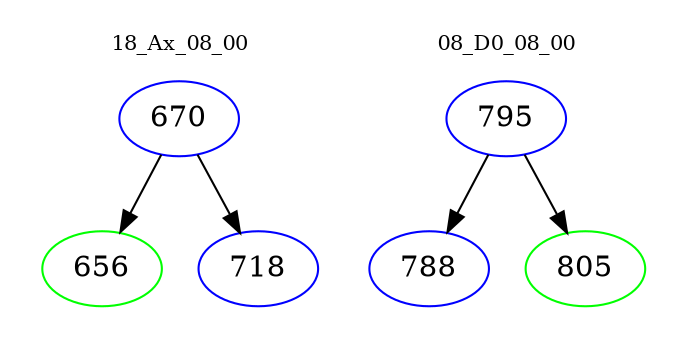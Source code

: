 digraph{
subgraph cluster_0 {
color = white
label = "18_Ax_08_00";
fontsize=10;
T0_670 [label="670", color="blue"]
T0_670 -> T0_656 [color="black"]
T0_656 [label="656", color="green"]
T0_670 -> T0_718 [color="black"]
T0_718 [label="718", color="blue"]
}
subgraph cluster_1 {
color = white
label = "08_D0_08_00";
fontsize=10;
T1_795 [label="795", color="blue"]
T1_795 -> T1_788 [color="black"]
T1_788 [label="788", color="blue"]
T1_795 -> T1_805 [color="black"]
T1_805 [label="805", color="green"]
}
}

